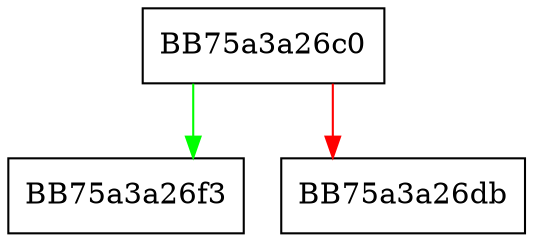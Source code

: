 digraph lua_mp_IOAVGetDownloadUrl {
  node [shape="box"];
  graph [splines=ortho];
  BB75a3a26c0 -> BB75a3a26f3 [color="green"];
  BB75a3a26c0 -> BB75a3a26db [color="red"];
}